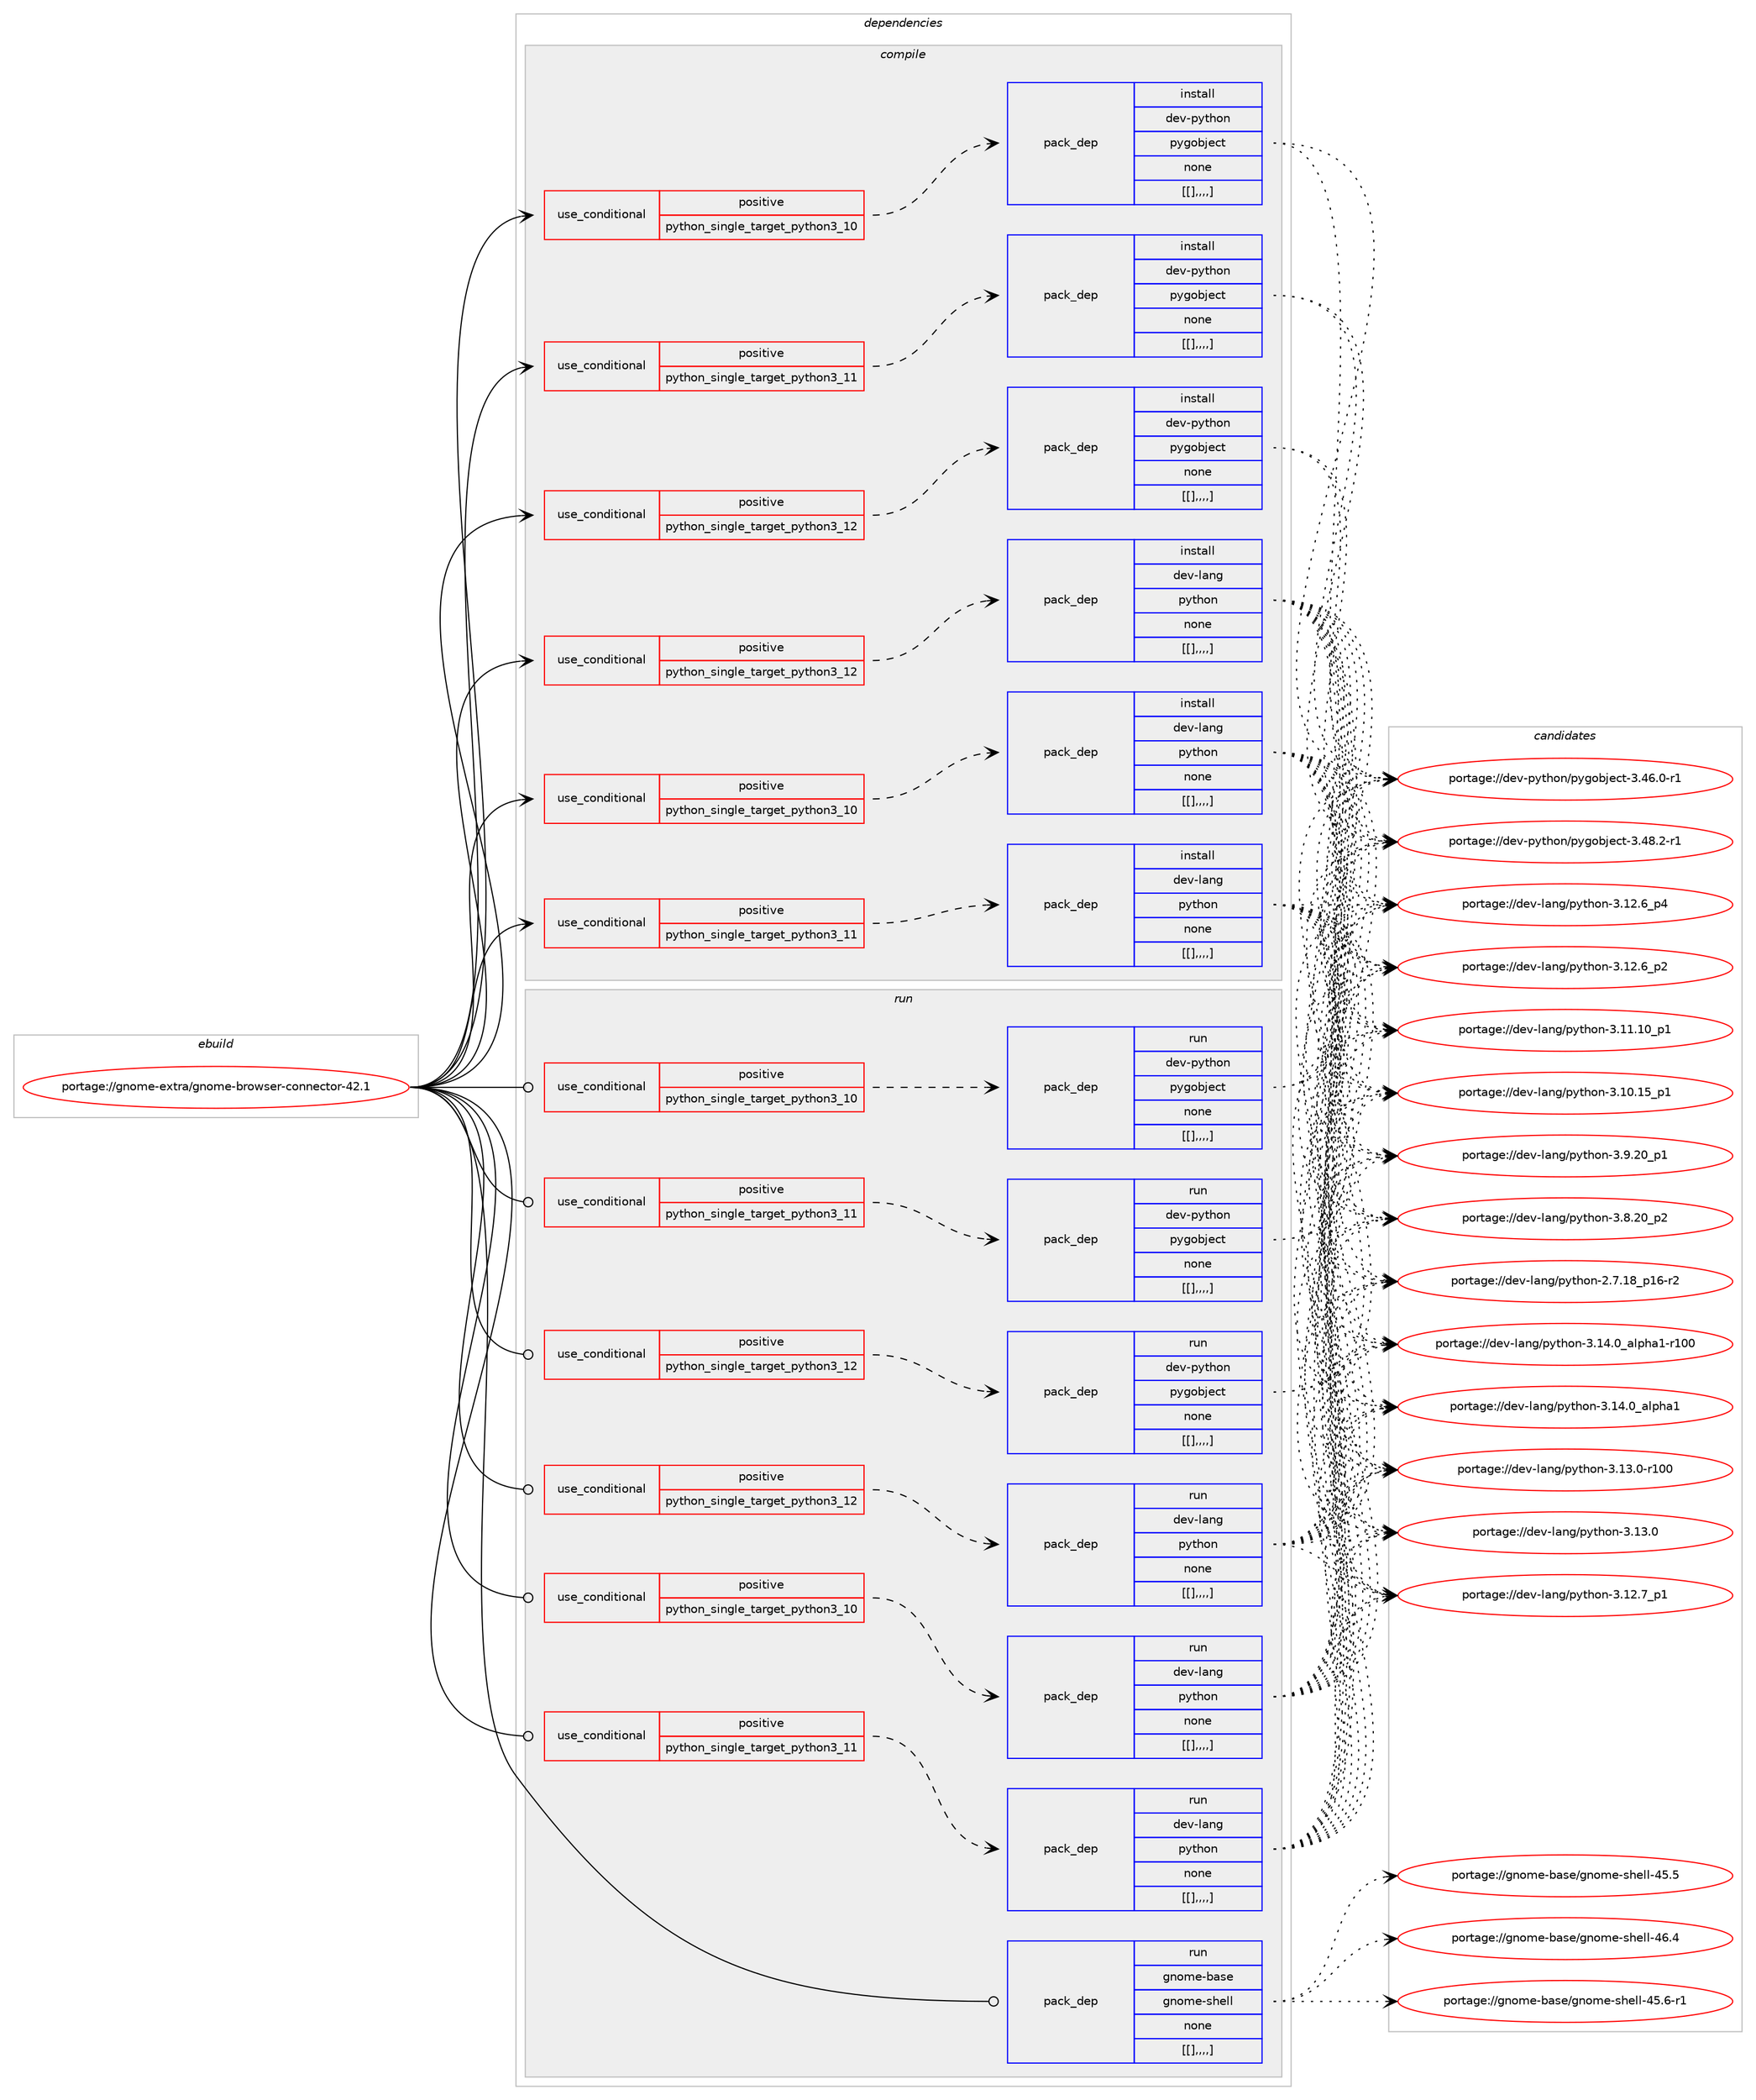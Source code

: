 digraph prolog {

# *************
# Graph options
# *************

newrank=true;
concentrate=true;
compound=true;
graph [rankdir=LR,fontname=Helvetica,fontsize=10,ranksep=1.5];#, ranksep=2.5, nodesep=0.2];
edge  [arrowhead=vee];
node  [fontname=Helvetica,fontsize=10];

# **********
# The ebuild
# **********

subgraph cluster_leftcol {
color=gray;
label=<<i>ebuild</i>>;
id [label="portage://gnome-extra/gnome-browser-connector-42.1", color=red, width=4, href="../gnome-extra/gnome-browser-connector-42.1.svg"];
}

# ****************
# The dependencies
# ****************

subgraph cluster_midcol {
color=gray;
label=<<i>dependencies</i>>;
subgraph cluster_compile {
fillcolor="#eeeeee";
style=filled;
label=<<i>compile</i>>;
subgraph cond70127 {
dependency250134 [label=<<TABLE BORDER="0" CELLBORDER="1" CELLSPACING="0" CELLPADDING="4"><TR><TD ROWSPAN="3" CELLPADDING="10">use_conditional</TD></TR><TR><TD>positive</TD></TR><TR><TD>python_single_target_python3_10</TD></TR></TABLE>>, shape=none, color=red];
subgraph pack178391 {
dependency250192 [label=<<TABLE BORDER="0" CELLBORDER="1" CELLSPACING="0" CELLPADDING="4" WIDTH="220"><TR><TD ROWSPAN="6" CELLPADDING="30">pack_dep</TD></TR><TR><TD WIDTH="110">install</TD></TR><TR><TD>dev-lang</TD></TR><TR><TD>python</TD></TR><TR><TD>none</TD></TR><TR><TD>[[],,,,]</TD></TR></TABLE>>, shape=none, color=blue];
}
dependency250134:e -> dependency250192:w [weight=20,style="dashed",arrowhead="vee"];
}
id:e -> dependency250134:w [weight=20,style="solid",arrowhead="vee"];
subgraph cond70143 {
dependency250212 [label=<<TABLE BORDER="0" CELLBORDER="1" CELLSPACING="0" CELLPADDING="4"><TR><TD ROWSPAN="3" CELLPADDING="10">use_conditional</TD></TR><TR><TD>positive</TD></TR><TR><TD>python_single_target_python3_10</TD></TR></TABLE>>, shape=none, color=red];
subgraph pack178454 {
dependency250217 [label=<<TABLE BORDER="0" CELLBORDER="1" CELLSPACING="0" CELLPADDING="4" WIDTH="220"><TR><TD ROWSPAN="6" CELLPADDING="30">pack_dep</TD></TR><TR><TD WIDTH="110">install</TD></TR><TR><TD>dev-python</TD></TR><TR><TD>pygobject</TD></TR><TR><TD>none</TD></TR><TR><TD>[[],,,,]</TD></TR></TABLE>>, shape=none, color=blue];
}
dependency250212:e -> dependency250217:w [weight=20,style="dashed",arrowhead="vee"];
}
id:e -> dependency250212:w [weight=20,style="solid",arrowhead="vee"];
subgraph cond70147 {
dependency250233 [label=<<TABLE BORDER="0" CELLBORDER="1" CELLSPACING="0" CELLPADDING="4"><TR><TD ROWSPAN="3" CELLPADDING="10">use_conditional</TD></TR><TR><TD>positive</TD></TR><TR><TD>python_single_target_python3_11</TD></TR></TABLE>>, shape=none, color=red];
subgraph pack178486 {
dependency250328 [label=<<TABLE BORDER="0" CELLBORDER="1" CELLSPACING="0" CELLPADDING="4" WIDTH="220"><TR><TD ROWSPAN="6" CELLPADDING="30">pack_dep</TD></TR><TR><TD WIDTH="110">install</TD></TR><TR><TD>dev-lang</TD></TR><TR><TD>python</TD></TR><TR><TD>none</TD></TR><TR><TD>[[],,,,]</TD></TR></TABLE>>, shape=none, color=blue];
}
dependency250233:e -> dependency250328:w [weight=20,style="dashed",arrowhead="vee"];
}
id:e -> dependency250233:w [weight=20,style="solid",arrowhead="vee"];
subgraph cond70164 {
dependency250353 [label=<<TABLE BORDER="0" CELLBORDER="1" CELLSPACING="0" CELLPADDING="4"><TR><TD ROWSPAN="3" CELLPADDING="10">use_conditional</TD></TR><TR><TD>positive</TD></TR><TR><TD>python_single_target_python3_11</TD></TR></TABLE>>, shape=none, color=red];
subgraph pack178579 {
dependency250416 [label=<<TABLE BORDER="0" CELLBORDER="1" CELLSPACING="0" CELLPADDING="4" WIDTH="220"><TR><TD ROWSPAN="6" CELLPADDING="30">pack_dep</TD></TR><TR><TD WIDTH="110">install</TD></TR><TR><TD>dev-python</TD></TR><TR><TD>pygobject</TD></TR><TR><TD>none</TD></TR><TR><TD>[[],,,,]</TD></TR></TABLE>>, shape=none, color=blue];
}
dependency250353:e -> dependency250416:w [weight=20,style="dashed",arrowhead="vee"];
}
id:e -> dependency250353:w [weight=20,style="solid",arrowhead="vee"];
subgraph cond70183 {
dependency250444 [label=<<TABLE BORDER="0" CELLBORDER="1" CELLSPACING="0" CELLPADDING="4"><TR><TD ROWSPAN="3" CELLPADDING="10">use_conditional</TD></TR><TR><TD>positive</TD></TR><TR><TD>python_single_target_python3_12</TD></TR></TABLE>>, shape=none, color=red];
subgraph pack178652 {
dependency250472 [label=<<TABLE BORDER="0" CELLBORDER="1" CELLSPACING="0" CELLPADDING="4" WIDTH="220"><TR><TD ROWSPAN="6" CELLPADDING="30">pack_dep</TD></TR><TR><TD WIDTH="110">install</TD></TR><TR><TD>dev-lang</TD></TR><TR><TD>python</TD></TR><TR><TD>none</TD></TR><TR><TD>[[],,,,]</TD></TR></TABLE>>, shape=none, color=blue];
}
dependency250444:e -> dependency250472:w [weight=20,style="dashed",arrowhead="vee"];
}
id:e -> dependency250444:w [weight=20,style="solid",arrowhead="vee"];
subgraph cond70206 {
dependency250534 [label=<<TABLE BORDER="0" CELLBORDER="1" CELLSPACING="0" CELLPADDING="4"><TR><TD ROWSPAN="3" CELLPADDING="10">use_conditional</TD></TR><TR><TD>positive</TD></TR><TR><TD>python_single_target_python3_12</TD></TR></TABLE>>, shape=none, color=red];
subgraph pack178719 {
dependency250558 [label=<<TABLE BORDER="0" CELLBORDER="1" CELLSPACING="0" CELLPADDING="4" WIDTH="220"><TR><TD ROWSPAN="6" CELLPADDING="30">pack_dep</TD></TR><TR><TD WIDTH="110">install</TD></TR><TR><TD>dev-python</TD></TR><TR><TD>pygobject</TD></TR><TR><TD>none</TD></TR><TR><TD>[[],,,,]</TD></TR></TABLE>>, shape=none, color=blue];
}
dependency250534:e -> dependency250558:w [weight=20,style="dashed",arrowhead="vee"];
}
id:e -> dependency250534:w [weight=20,style="solid",arrowhead="vee"];
}
subgraph cluster_compileandrun {
fillcolor="#eeeeee";
style=filled;
label=<<i>compile and run</i>>;
}
subgraph cluster_run {
fillcolor="#eeeeee";
style=filled;
label=<<i>run</i>>;
subgraph cond70212 {
dependency250562 [label=<<TABLE BORDER="0" CELLBORDER="1" CELLSPACING="0" CELLPADDING="4"><TR><TD ROWSPAN="3" CELLPADDING="10">use_conditional</TD></TR><TR><TD>positive</TD></TR><TR><TD>python_single_target_python3_10</TD></TR></TABLE>>, shape=none, color=red];
subgraph pack178767 {
dependency250604 [label=<<TABLE BORDER="0" CELLBORDER="1" CELLSPACING="0" CELLPADDING="4" WIDTH="220"><TR><TD ROWSPAN="6" CELLPADDING="30">pack_dep</TD></TR><TR><TD WIDTH="110">run</TD></TR><TR><TD>dev-lang</TD></TR><TR><TD>python</TD></TR><TR><TD>none</TD></TR><TR><TD>[[],,,,]</TD></TR></TABLE>>, shape=none, color=blue];
}
dependency250562:e -> dependency250604:w [weight=20,style="dashed",arrowhead="vee"];
}
id:e -> dependency250562:w [weight=20,style="solid",arrowhead="odot"];
subgraph cond70223 {
dependency250628 [label=<<TABLE BORDER="0" CELLBORDER="1" CELLSPACING="0" CELLPADDING="4"><TR><TD ROWSPAN="3" CELLPADDING="10">use_conditional</TD></TR><TR><TD>positive</TD></TR><TR><TD>python_single_target_python3_10</TD></TR></TABLE>>, shape=none, color=red];
subgraph pack178800 {
dependency250650 [label=<<TABLE BORDER="0" CELLBORDER="1" CELLSPACING="0" CELLPADDING="4" WIDTH="220"><TR><TD ROWSPAN="6" CELLPADDING="30">pack_dep</TD></TR><TR><TD WIDTH="110">run</TD></TR><TR><TD>dev-python</TD></TR><TR><TD>pygobject</TD></TR><TR><TD>none</TD></TR><TR><TD>[[],,,,]</TD></TR></TABLE>>, shape=none, color=blue];
}
dependency250628:e -> dependency250650:w [weight=20,style="dashed",arrowhead="vee"];
}
id:e -> dependency250628:w [weight=20,style="solid",arrowhead="odot"];
subgraph cond70241 {
dependency250673 [label=<<TABLE BORDER="0" CELLBORDER="1" CELLSPACING="0" CELLPADDING="4"><TR><TD ROWSPAN="3" CELLPADDING="10">use_conditional</TD></TR><TR><TD>positive</TD></TR><TR><TD>python_single_target_python3_11</TD></TR></TABLE>>, shape=none, color=red];
subgraph pack178886 {
dependency250757 [label=<<TABLE BORDER="0" CELLBORDER="1" CELLSPACING="0" CELLPADDING="4" WIDTH="220"><TR><TD ROWSPAN="6" CELLPADDING="30">pack_dep</TD></TR><TR><TD WIDTH="110">run</TD></TR><TR><TD>dev-lang</TD></TR><TR><TD>python</TD></TR><TR><TD>none</TD></TR><TR><TD>[[],,,,]</TD></TR></TABLE>>, shape=none, color=blue];
}
dependency250673:e -> dependency250757:w [weight=20,style="dashed",arrowhead="vee"];
}
id:e -> dependency250673:w [weight=20,style="solid",arrowhead="odot"];
subgraph cond70271 {
dependency250823 [label=<<TABLE BORDER="0" CELLBORDER="1" CELLSPACING="0" CELLPADDING="4"><TR><TD ROWSPAN="3" CELLPADDING="10">use_conditional</TD></TR><TR><TD>positive</TD></TR><TR><TD>python_single_target_python3_11</TD></TR></TABLE>>, shape=none, color=red];
subgraph pack178944 {
dependency250825 [label=<<TABLE BORDER="0" CELLBORDER="1" CELLSPACING="0" CELLPADDING="4" WIDTH="220"><TR><TD ROWSPAN="6" CELLPADDING="30">pack_dep</TD></TR><TR><TD WIDTH="110">run</TD></TR><TR><TD>dev-python</TD></TR><TR><TD>pygobject</TD></TR><TR><TD>none</TD></TR><TR><TD>[[],,,,]</TD></TR></TABLE>>, shape=none, color=blue];
}
dependency250823:e -> dependency250825:w [weight=20,style="dashed",arrowhead="vee"];
}
id:e -> dependency250823:w [weight=20,style="solid",arrowhead="odot"];
subgraph cond70278 {
dependency250849 [label=<<TABLE BORDER="0" CELLBORDER="1" CELLSPACING="0" CELLPADDING="4"><TR><TD ROWSPAN="3" CELLPADDING="10">use_conditional</TD></TR><TR><TD>positive</TD></TR><TR><TD>python_single_target_python3_12</TD></TR></TABLE>>, shape=none, color=red];
subgraph pack178967 {
dependency250877 [label=<<TABLE BORDER="0" CELLBORDER="1" CELLSPACING="0" CELLPADDING="4" WIDTH="220"><TR><TD ROWSPAN="6" CELLPADDING="30">pack_dep</TD></TR><TR><TD WIDTH="110">run</TD></TR><TR><TD>dev-lang</TD></TR><TR><TD>python</TD></TR><TR><TD>none</TD></TR><TR><TD>[[],,,,]</TD></TR></TABLE>>, shape=none, color=blue];
}
dependency250849:e -> dependency250877:w [weight=20,style="dashed",arrowhead="vee"];
}
id:e -> dependency250849:w [weight=20,style="solid",arrowhead="odot"];
subgraph cond70280 {
dependency250883 [label=<<TABLE BORDER="0" CELLBORDER="1" CELLSPACING="0" CELLPADDING="4"><TR><TD ROWSPAN="3" CELLPADDING="10">use_conditional</TD></TR><TR><TD>positive</TD></TR><TR><TD>python_single_target_python3_12</TD></TR></TABLE>>, shape=none, color=red];
subgraph pack178990 {
dependency250904 [label=<<TABLE BORDER="0" CELLBORDER="1" CELLSPACING="0" CELLPADDING="4" WIDTH="220"><TR><TD ROWSPAN="6" CELLPADDING="30">pack_dep</TD></TR><TR><TD WIDTH="110">run</TD></TR><TR><TD>dev-python</TD></TR><TR><TD>pygobject</TD></TR><TR><TD>none</TD></TR><TR><TD>[[],,,,]</TD></TR></TABLE>>, shape=none, color=blue];
}
dependency250883:e -> dependency250904:w [weight=20,style="dashed",arrowhead="vee"];
}
id:e -> dependency250883:w [weight=20,style="solid",arrowhead="odot"];
subgraph pack179006 {
dependency250930 [label=<<TABLE BORDER="0" CELLBORDER="1" CELLSPACING="0" CELLPADDING="4" WIDTH="220"><TR><TD ROWSPAN="6" CELLPADDING="30">pack_dep</TD></TR><TR><TD WIDTH="110">run</TD></TR><TR><TD>gnome-base</TD></TR><TR><TD>gnome-shell</TD></TR><TR><TD>none</TD></TR><TR><TD>[[],,,,]</TD></TR></TABLE>>, shape=none, color=blue];
}
id:e -> dependency250930:w [weight=20,style="solid",arrowhead="odot"];
}
}

# **************
# The candidates
# **************

subgraph cluster_choices {
rank=same;
color=gray;
label=<<i>candidates</i>>;

subgraph choice177716 {
color=black;
nodesep=1;
choice100101118451089711010347112121116104111110455146495246489597108112104974945114494848 [label="portage://dev-lang/python-3.14.0_alpha1-r100", color=red, width=4,href="../dev-lang/python-3.14.0_alpha1-r100.svg"];
choice1001011184510897110103471121211161041111104551464952464895971081121049749 [label="portage://dev-lang/python-3.14.0_alpha1", color=red, width=4,href="../dev-lang/python-3.14.0_alpha1.svg"];
choice1001011184510897110103471121211161041111104551464951464845114494848 [label="portage://dev-lang/python-3.13.0-r100", color=red, width=4,href="../dev-lang/python-3.13.0-r100.svg"];
choice10010111845108971101034711212111610411111045514649514648 [label="portage://dev-lang/python-3.13.0", color=red, width=4,href="../dev-lang/python-3.13.0.svg"];
choice100101118451089711010347112121116104111110455146495046559511249 [label="portage://dev-lang/python-3.12.7_p1", color=red, width=4,href="../dev-lang/python-3.12.7_p1.svg"];
choice100101118451089711010347112121116104111110455146495046549511252 [label="portage://dev-lang/python-3.12.6_p4", color=red, width=4,href="../dev-lang/python-3.12.6_p4.svg"];
choice100101118451089711010347112121116104111110455146495046549511250 [label="portage://dev-lang/python-3.12.6_p2", color=red, width=4,href="../dev-lang/python-3.12.6_p2.svg"];
choice10010111845108971101034711212111610411111045514649494649489511249 [label="portage://dev-lang/python-3.11.10_p1", color=red, width=4,href="../dev-lang/python-3.11.10_p1.svg"];
choice10010111845108971101034711212111610411111045514649484649539511249 [label="portage://dev-lang/python-3.10.15_p1", color=red, width=4,href="../dev-lang/python-3.10.15_p1.svg"];
choice100101118451089711010347112121116104111110455146574650489511249 [label="portage://dev-lang/python-3.9.20_p1", color=red, width=4,href="../dev-lang/python-3.9.20_p1.svg"];
choice100101118451089711010347112121116104111110455146564650489511250 [label="portage://dev-lang/python-3.8.20_p2", color=red, width=4,href="../dev-lang/python-3.8.20_p2.svg"];
choice100101118451089711010347112121116104111110455046554649569511249544511450 [label="portage://dev-lang/python-2.7.18_p16-r2", color=red, width=4,href="../dev-lang/python-2.7.18_p16-r2.svg"];
dependency250192:e -> choice100101118451089711010347112121116104111110455146495246489597108112104974945114494848:w [style=dotted,weight="100"];
dependency250192:e -> choice1001011184510897110103471121211161041111104551464952464895971081121049749:w [style=dotted,weight="100"];
dependency250192:e -> choice1001011184510897110103471121211161041111104551464951464845114494848:w [style=dotted,weight="100"];
dependency250192:e -> choice10010111845108971101034711212111610411111045514649514648:w [style=dotted,weight="100"];
dependency250192:e -> choice100101118451089711010347112121116104111110455146495046559511249:w [style=dotted,weight="100"];
dependency250192:e -> choice100101118451089711010347112121116104111110455146495046549511252:w [style=dotted,weight="100"];
dependency250192:e -> choice100101118451089711010347112121116104111110455146495046549511250:w [style=dotted,weight="100"];
dependency250192:e -> choice10010111845108971101034711212111610411111045514649494649489511249:w [style=dotted,weight="100"];
dependency250192:e -> choice10010111845108971101034711212111610411111045514649484649539511249:w [style=dotted,weight="100"];
dependency250192:e -> choice100101118451089711010347112121116104111110455146574650489511249:w [style=dotted,weight="100"];
dependency250192:e -> choice100101118451089711010347112121116104111110455146564650489511250:w [style=dotted,weight="100"];
dependency250192:e -> choice100101118451089711010347112121116104111110455046554649569511249544511450:w [style=dotted,weight="100"];
}
subgraph choice177745 {
color=black;
nodesep=1;
choice10010111845112121116104111110471121211031119810610199116455146525646504511449 [label="portage://dev-python/pygobject-3.48.2-r1", color=red, width=4,href="../dev-python/pygobject-3.48.2-r1.svg"];
choice10010111845112121116104111110471121211031119810610199116455146525446484511449 [label="portage://dev-python/pygobject-3.46.0-r1", color=red, width=4,href="../dev-python/pygobject-3.46.0-r1.svg"];
dependency250217:e -> choice10010111845112121116104111110471121211031119810610199116455146525646504511449:w [style=dotted,weight="100"];
dependency250217:e -> choice10010111845112121116104111110471121211031119810610199116455146525446484511449:w [style=dotted,weight="100"];
}
subgraph choice177753 {
color=black;
nodesep=1;
choice100101118451089711010347112121116104111110455146495246489597108112104974945114494848 [label="portage://dev-lang/python-3.14.0_alpha1-r100", color=red, width=4,href="../dev-lang/python-3.14.0_alpha1-r100.svg"];
choice1001011184510897110103471121211161041111104551464952464895971081121049749 [label="portage://dev-lang/python-3.14.0_alpha1", color=red, width=4,href="../dev-lang/python-3.14.0_alpha1.svg"];
choice1001011184510897110103471121211161041111104551464951464845114494848 [label="portage://dev-lang/python-3.13.0-r100", color=red, width=4,href="../dev-lang/python-3.13.0-r100.svg"];
choice10010111845108971101034711212111610411111045514649514648 [label="portage://dev-lang/python-3.13.0", color=red, width=4,href="../dev-lang/python-3.13.0.svg"];
choice100101118451089711010347112121116104111110455146495046559511249 [label="portage://dev-lang/python-3.12.7_p1", color=red, width=4,href="../dev-lang/python-3.12.7_p1.svg"];
choice100101118451089711010347112121116104111110455146495046549511252 [label="portage://dev-lang/python-3.12.6_p4", color=red, width=4,href="../dev-lang/python-3.12.6_p4.svg"];
choice100101118451089711010347112121116104111110455146495046549511250 [label="portage://dev-lang/python-3.12.6_p2", color=red, width=4,href="../dev-lang/python-3.12.6_p2.svg"];
choice10010111845108971101034711212111610411111045514649494649489511249 [label="portage://dev-lang/python-3.11.10_p1", color=red, width=4,href="../dev-lang/python-3.11.10_p1.svg"];
choice10010111845108971101034711212111610411111045514649484649539511249 [label="portage://dev-lang/python-3.10.15_p1", color=red, width=4,href="../dev-lang/python-3.10.15_p1.svg"];
choice100101118451089711010347112121116104111110455146574650489511249 [label="portage://dev-lang/python-3.9.20_p1", color=red, width=4,href="../dev-lang/python-3.9.20_p1.svg"];
choice100101118451089711010347112121116104111110455146564650489511250 [label="portage://dev-lang/python-3.8.20_p2", color=red, width=4,href="../dev-lang/python-3.8.20_p2.svg"];
choice100101118451089711010347112121116104111110455046554649569511249544511450 [label="portage://dev-lang/python-2.7.18_p16-r2", color=red, width=4,href="../dev-lang/python-2.7.18_p16-r2.svg"];
dependency250328:e -> choice100101118451089711010347112121116104111110455146495246489597108112104974945114494848:w [style=dotted,weight="100"];
dependency250328:e -> choice1001011184510897110103471121211161041111104551464952464895971081121049749:w [style=dotted,weight="100"];
dependency250328:e -> choice1001011184510897110103471121211161041111104551464951464845114494848:w [style=dotted,weight="100"];
dependency250328:e -> choice10010111845108971101034711212111610411111045514649514648:w [style=dotted,weight="100"];
dependency250328:e -> choice100101118451089711010347112121116104111110455146495046559511249:w [style=dotted,weight="100"];
dependency250328:e -> choice100101118451089711010347112121116104111110455146495046549511252:w [style=dotted,weight="100"];
dependency250328:e -> choice100101118451089711010347112121116104111110455146495046549511250:w [style=dotted,weight="100"];
dependency250328:e -> choice10010111845108971101034711212111610411111045514649494649489511249:w [style=dotted,weight="100"];
dependency250328:e -> choice10010111845108971101034711212111610411111045514649484649539511249:w [style=dotted,weight="100"];
dependency250328:e -> choice100101118451089711010347112121116104111110455146574650489511249:w [style=dotted,weight="100"];
dependency250328:e -> choice100101118451089711010347112121116104111110455146564650489511250:w [style=dotted,weight="100"];
dependency250328:e -> choice100101118451089711010347112121116104111110455046554649569511249544511450:w [style=dotted,weight="100"];
}
subgraph choice177760 {
color=black;
nodesep=1;
choice10010111845112121116104111110471121211031119810610199116455146525646504511449 [label="portage://dev-python/pygobject-3.48.2-r1", color=red, width=4,href="../dev-python/pygobject-3.48.2-r1.svg"];
choice10010111845112121116104111110471121211031119810610199116455146525446484511449 [label="portage://dev-python/pygobject-3.46.0-r1", color=red, width=4,href="../dev-python/pygobject-3.46.0-r1.svg"];
dependency250416:e -> choice10010111845112121116104111110471121211031119810610199116455146525646504511449:w [style=dotted,weight="100"];
dependency250416:e -> choice10010111845112121116104111110471121211031119810610199116455146525446484511449:w [style=dotted,weight="100"];
}
subgraph choice177767 {
color=black;
nodesep=1;
choice100101118451089711010347112121116104111110455146495246489597108112104974945114494848 [label="portage://dev-lang/python-3.14.0_alpha1-r100", color=red, width=4,href="../dev-lang/python-3.14.0_alpha1-r100.svg"];
choice1001011184510897110103471121211161041111104551464952464895971081121049749 [label="portage://dev-lang/python-3.14.0_alpha1", color=red, width=4,href="../dev-lang/python-3.14.0_alpha1.svg"];
choice1001011184510897110103471121211161041111104551464951464845114494848 [label="portage://dev-lang/python-3.13.0-r100", color=red, width=4,href="../dev-lang/python-3.13.0-r100.svg"];
choice10010111845108971101034711212111610411111045514649514648 [label="portage://dev-lang/python-3.13.0", color=red, width=4,href="../dev-lang/python-3.13.0.svg"];
choice100101118451089711010347112121116104111110455146495046559511249 [label="portage://dev-lang/python-3.12.7_p1", color=red, width=4,href="../dev-lang/python-3.12.7_p1.svg"];
choice100101118451089711010347112121116104111110455146495046549511252 [label="portage://dev-lang/python-3.12.6_p4", color=red, width=4,href="../dev-lang/python-3.12.6_p4.svg"];
choice100101118451089711010347112121116104111110455146495046549511250 [label="portage://dev-lang/python-3.12.6_p2", color=red, width=4,href="../dev-lang/python-3.12.6_p2.svg"];
choice10010111845108971101034711212111610411111045514649494649489511249 [label="portage://dev-lang/python-3.11.10_p1", color=red, width=4,href="../dev-lang/python-3.11.10_p1.svg"];
choice10010111845108971101034711212111610411111045514649484649539511249 [label="portage://dev-lang/python-3.10.15_p1", color=red, width=4,href="../dev-lang/python-3.10.15_p1.svg"];
choice100101118451089711010347112121116104111110455146574650489511249 [label="portage://dev-lang/python-3.9.20_p1", color=red, width=4,href="../dev-lang/python-3.9.20_p1.svg"];
choice100101118451089711010347112121116104111110455146564650489511250 [label="portage://dev-lang/python-3.8.20_p2", color=red, width=4,href="../dev-lang/python-3.8.20_p2.svg"];
choice100101118451089711010347112121116104111110455046554649569511249544511450 [label="portage://dev-lang/python-2.7.18_p16-r2", color=red, width=4,href="../dev-lang/python-2.7.18_p16-r2.svg"];
dependency250472:e -> choice100101118451089711010347112121116104111110455146495246489597108112104974945114494848:w [style=dotted,weight="100"];
dependency250472:e -> choice1001011184510897110103471121211161041111104551464952464895971081121049749:w [style=dotted,weight="100"];
dependency250472:e -> choice1001011184510897110103471121211161041111104551464951464845114494848:w [style=dotted,weight="100"];
dependency250472:e -> choice10010111845108971101034711212111610411111045514649514648:w [style=dotted,weight="100"];
dependency250472:e -> choice100101118451089711010347112121116104111110455146495046559511249:w [style=dotted,weight="100"];
dependency250472:e -> choice100101118451089711010347112121116104111110455146495046549511252:w [style=dotted,weight="100"];
dependency250472:e -> choice100101118451089711010347112121116104111110455146495046549511250:w [style=dotted,weight="100"];
dependency250472:e -> choice10010111845108971101034711212111610411111045514649494649489511249:w [style=dotted,weight="100"];
dependency250472:e -> choice10010111845108971101034711212111610411111045514649484649539511249:w [style=dotted,weight="100"];
dependency250472:e -> choice100101118451089711010347112121116104111110455146574650489511249:w [style=dotted,weight="100"];
dependency250472:e -> choice100101118451089711010347112121116104111110455146564650489511250:w [style=dotted,weight="100"];
dependency250472:e -> choice100101118451089711010347112121116104111110455046554649569511249544511450:w [style=dotted,weight="100"];
}
subgraph choice177796 {
color=black;
nodesep=1;
choice10010111845112121116104111110471121211031119810610199116455146525646504511449 [label="portage://dev-python/pygobject-3.48.2-r1", color=red, width=4,href="../dev-python/pygobject-3.48.2-r1.svg"];
choice10010111845112121116104111110471121211031119810610199116455146525446484511449 [label="portage://dev-python/pygobject-3.46.0-r1", color=red, width=4,href="../dev-python/pygobject-3.46.0-r1.svg"];
dependency250558:e -> choice10010111845112121116104111110471121211031119810610199116455146525646504511449:w [style=dotted,weight="100"];
dependency250558:e -> choice10010111845112121116104111110471121211031119810610199116455146525446484511449:w [style=dotted,weight="100"];
}
subgraph choice177800 {
color=black;
nodesep=1;
choice100101118451089711010347112121116104111110455146495246489597108112104974945114494848 [label="portage://dev-lang/python-3.14.0_alpha1-r100", color=red, width=4,href="../dev-lang/python-3.14.0_alpha1-r100.svg"];
choice1001011184510897110103471121211161041111104551464952464895971081121049749 [label="portage://dev-lang/python-3.14.0_alpha1", color=red, width=4,href="../dev-lang/python-3.14.0_alpha1.svg"];
choice1001011184510897110103471121211161041111104551464951464845114494848 [label="portage://dev-lang/python-3.13.0-r100", color=red, width=4,href="../dev-lang/python-3.13.0-r100.svg"];
choice10010111845108971101034711212111610411111045514649514648 [label="portage://dev-lang/python-3.13.0", color=red, width=4,href="../dev-lang/python-3.13.0.svg"];
choice100101118451089711010347112121116104111110455146495046559511249 [label="portage://dev-lang/python-3.12.7_p1", color=red, width=4,href="../dev-lang/python-3.12.7_p1.svg"];
choice100101118451089711010347112121116104111110455146495046549511252 [label="portage://dev-lang/python-3.12.6_p4", color=red, width=4,href="../dev-lang/python-3.12.6_p4.svg"];
choice100101118451089711010347112121116104111110455146495046549511250 [label="portage://dev-lang/python-3.12.6_p2", color=red, width=4,href="../dev-lang/python-3.12.6_p2.svg"];
choice10010111845108971101034711212111610411111045514649494649489511249 [label="portage://dev-lang/python-3.11.10_p1", color=red, width=4,href="../dev-lang/python-3.11.10_p1.svg"];
choice10010111845108971101034711212111610411111045514649484649539511249 [label="portage://dev-lang/python-3.10.15_p1", color=red, width=4,href="../dev-lang/python-3.10.15_p1.svg"];
choice100101118451089711010347112121116104111110455146574650489511249 [label="portage://dev-lang/python-3.9.20_p1", color=red, width=4,href="../dev-lang/python-3.9.20_p1.svg"];
choice100101118451089711010347112121116104111110455146564650489511250 [label="portage://dev-lang/python-3.8.20_p2", color=red, width=4,href="../dev-lang/python-3.8.20_p2.svg"];
choice100101118451089711010347112121116104111110455046554649569511249544511450 [label="portage://dev-lang/python-2.7.18_p16-r2", color=red, width=4,href="../dev-lang/python-2.7.18_p16-r2.svg"];
dependency250604:e -> choice100101118451089711010347112121116104111110455146495246489597108112104974945114494848:w [style=dotted,weight="100"];
dependency250604:e -> choice1001011184510897110103471121211161041111104551464952464895971081121049749:w [style=dotted,weight="100"];
dependency250604:e -> choice1001011184510897110103471121211161041111104551464951464845114494848:w [style=dotted,weight="100"];
dependency250604:e -> choice10010111845108971101034711212111610411111045514649514648:w [style=dotted,weight="100"];
dependency250604:e -> choice100101118451089711010347112121116104111110455146495046559511249:w [style=dotted,weight="100"];
dependency250604:e -> choice100101118451089711010347112121116104111110455146495046549511252:w [style=dotted,weight="100"];
dependency250604:e -> choice100101118451089711010347112121116104111110455146495046549511250:w [style=dotted,weight="100"];
dependency250604:e -> choice10010111845108971101034711212111610411111045514649494649489511249:w [style=dotted,weight="100"];
dependency250604:e -> choice10010111845108971101034711212111610411111045514649484649539511249:w [style=dotted,weight="100"];
dependency250604:e -> choice100101118451089711010347112121116104111110455146574650489511249:w [style=dotted,weight="100"];
dependency250604:e -> choice100101118451089711010347112121116104111110455146564650489511250:w [style=dotted,weight="100"];
dependency250604:e -> choice100101118451089711010347112121116104111110455046554649569511249544511450:w [style=dotted,weight="100"];
}
subgraph choice177812 {
color=black;
nodesep=1;
choice10010111845112121116104111110471121211031119810610199116455146525646504511449 [label="portage://dev-python/pygobject-3.48.2-r1", color=red, width=4,href="../dev-python/pygobject-3.48.2-r1.svg"];
choice10010111845112121116104111110471121211031119810610199116455146525446484511449 [label="portage://dev-python/pygobject-3.46.0-r1", color=red, width=4,href="../dev-python/pygobject-3.46.0-r1.svg"];
dependency250650:e -> choice10010111845112121116104111110471121211031119810610199116455146525646504511449:w [style=dotted,weight="100"];
dependency250650:e -> choice10010111845112121116104111110471121211031119810610199116455146525446484511449:w [style=dotted,weight="100"];
}
subgraph choice177840 {
color=black;
nodesep=1;
choice100101118451089711010347112121116104111110455146495246489597108112104974945114494848 [label="portage://dev-lang/python-3.14.0_alpha1-r100", color=red, width=4,href="../dev-lang/python-3.14.0_alpha1-r100.svg"];
choice1001011184510897110103471121211161041111104551464952464895971081121049749 [label="portage://dev-lang/python-3.14.0_alpha1", color=red, width=4,href="../dev-lang/python-3.14.0_alpha1.svg"];
choice1001011184510897110103471121211161041111104551464951464845114494848 [label="portage://dev-lang/python-3.13.0-r100", color=red, width=4,href="../dev-lang/python-3.13.0-r100.svg"];
choice10010111845108971101034711212111610411111045514649514648 [label="portage://dev-lang/python-3.13.0", color=red, width=4,href="../dev-lang/python-3.13.0.svg"];
choice100101118451089711010347112121116104111110455146495046559511249 [label="portage://dev-lang/python-3.12.7_p1", color=red, width=4,href="../dev-lang/python-3.12.7_p1.svg"];
choice100101118451089711010347112121116104111110455146495046549511252 [label="portage://dev-lang/python-3.12.6_p4", color=red, width=4,href="../dev-lang/python-3.12.6_p4.svg"];
choice100101118451089711010347112121116104111110455146495046549511250 [label="portage://dev-lang/python-3.12.6_p2", color=red, width=4,href="../dev-lang/python-3.12.6_p2.svg"];
choice10010111845108971101034711212111610411111045514649494649489511249 [label="portage://dev-lang/python-3.11.10_p1", color=red, width=4,href="../dev-lang/python-3.11.10_p1.svg"];
choice10010111845108971101034711212111610411111045514649484649539511249 [label="portage://dev-lang/python-3.10.15_p1", color=red, width=4,href="../dev-lang/python-3.10.15_p1.svg"];
choice100101118451089711010347112121116104111110455146574650489511249 [label="portage://dev-lang/python-3.9.20_p1", color=red, width=4,href="../dev-lang/python-3.9.20_p1.svg"];
choice100101118451089711010347112121116104111110455146564650489511250 [label="portage://dev-lang/python-3.8.20_p2", color=red, width=4,href="../dev-lang/python-3.8.20_p2.svg"];
choice100101118451089711010347112121116104111110455046554649569511249544511450 [label="portage://dev-lang/python-2.7.18_p16-r2", color=red, width=4,href="../dev-lang/python-2.7.18_p16-r2.svg"];
dependency250757:e -> choice100101118451089711010347112121116104111110455146495246489597108112104974945114494848:w [style=dotted,weight="100"];
dependency250757:e -> choice1001011184510897110103471121211161041111104551464952464895971081121049749:w [style=dotted,weight="100"];
dependency250757:e -> choice1001011184510897110103471121211161041111104551464951464845114494848:w [style=dotted,weight="100"];
dependency250757:e -> choice10010111845108971101034711212111610411111045514649514648:w [style=dotted,weight="100"];
dependency250757:e -> choice100101118451089711010347112121116104111110455146495046559511249:w [style=dotted,weight="100"];
dependency250757:e -> choice100101118451089711010347112121116104111110455146495046549511252:w [style=dotted,weight="100"];
dependency250757:e -> choice100101118451089711010347112121116104111110455146495046549511250:w [style=dotted,weight="100"];
dependency250757:e -> choice10010111845108971101034711212111610411111045514649494649489511249:w [style=dotted,weight="100"];
dependency250757:e -> choice10010111845108971101034711212111610411111045514649484649539511249:w [style=dotted,weight="100"];
dependency250757:e -> choice100101118451089711010347112121116104111110455146574650489511249:w [style=dotted,weight="100"];
dependency250757:e -> choice100101118451089711010347112121116104111110455146564650489511250:w [style=dotted,weight="100"];
dependency250757:e -> choice100101118451089711010347112121116104111110455046554649569511249544511450:w [style=dotted,weight="100"];
}
subgraph choice177874 {
color=black;
nodesep=1;
choice10010111845112121116104111110471121211031119810610199116455146525646504511449 [label="portage://dev-python/pygobject-3.48.2-r1", color=red, width=4,href="../dev-python/pygobject-3.48.2-r1.svg"];
choice10010111845112121116104111110471121211031119810610199116455146525446484511449 [label="portage://dev-python/pygobject-3.46.0-r1", color=red, width=4,href="../dev-python/pygobject-3.46.0-r1.svg"];
dependency250825:e -> choice10010111845112121116104111110471121211031119810610199116455146525646504511449:w [style=dotted,weight="100"];
dependency250825:e -> choice10010111845112121116104111110471121211031119810610199116455146525446484511449:w [style=dotted,weight="100"];
}
subgraph choice177878 {
color=black;
nodesep=1;
choice100101118451089711010347112121116104111110455146495246489597108112104974945114494848 [label="portage://dev-lang/python-3.14.0_alpha1-r100", color=red, width=4,href="../dev-lang/python-3.14.0_alpha1-r100.svg"];
choice1001011184510897110103471121211161041111104551464952464895971081121049749 [label="portage://dev-lang/python-3.14.0_alpha1", color=red, width=4,href="../dev-lang/python-3.14.0_alpha1.svg"];
choice1001011184510897110103471121211161041111104551464951464845114494848 [label="portage://dev-lang/python-3.13.0-r100", color=red, width=4,href="../dev-lang/python-3.13.0-r100.svg"];
choice10010111845108971101034711212111610411111045514649514648 [label="portage://dev-lang/python-3.13.0", color=red, width=4,href="../dev-lang/python-3.13.0.svg"];
choice100101118451089711010347112121116104111110455146495046559511249 [label="portage://dev-lang/python-3.12.7_p1", color=red, width=4,href="../dev-lang/python-3.12.7_p1.svg"];
choice100101118451089711010347112121116104111110455146495046549511252 [label="portage://dev-lang/python-3.12.6_p4", color=red, width=4,href="../dev-lang/python-3.12.6_p4.svg"];
choice100101118451089711010347112121116104111110455146495046549511250 [label="portage://dev-lang/python-3.12.6_p2", color=red, width=4,href="../dev-lang/python-3.12.6_p2.svg"];
choice10010111845108971101034711212111610411111045514649494649489511249 [label="portage://dev-lang/python-3.11.10_p1", color=red, width=4,href="../dev-lang/python-3.11.10_p1.svg"];
choice10010111845108971101034711212111610411111045514649484649539511249 [label="portage://dev-lang/python-3.10.15_p1", color=red, width=4,href="../dev-lang/python-3.10.15_p1.svg"];
choice100101118451089711010347112121116104111110455146574650489511249 [label="portage://dev-lang/python-3.9.20_p1", color=red, width=4,href="../dev-lang/python-3.9.20_p1.svg"];
choice100101118451089711010347112121116104111110455146564650489511250 [label="portage://dev-lang/python-3.8.20_p2", color=red, width=4,href="../dev-lang/python-3.8.20_p2.svg"];
choice100101118451089711010347112121116104111110455046554649569511249544511450 [label="portage://dev-lang/python-2.7.18_p16-r2", color=red, width=4,href="../dev-lang/python-2.7.18_p16-r2.svg"];
dependency250877:e -> choice100101118451089711010347112121116104111110455146495246489597108112104974945114494848:w [style=dotted,weight="100"];
dependency250877:e -> choice1001011184510897110103471121211161041111104551464952464895971081121049749:w [style=dotted,weight="100"];
dependency250877:e -> choice1001011184510897110103471121211161041111104551464951464845114494848:w [style=dotted,weight="100"];
dependency250877:e -> choice10010111845108971101034711212111610411111045514649514648:w [style=dotted,weight="100"];
dependency250877:e -> choice100101118451089711010347112121116104111110455146495046559511249:w [style=dotted,weight="100"];
dependency250877:e -> choice100101118451089711010347112121116104111110455146495046549511252:w [style=dotted,weight="100"];
dependency250877:e -> choice100101118451089711010347112121116104111110455146495046549511250:w [style=dotted,weight="100"];
dependency250877:e -> choice10010111845108971101034711212111610411111045514649494649489511249:w [style=dotted,weight="100"];
dependency250877:e -> choice10010111845108971101034711212111610411111045514649484649539511249:w [style=dotted,weight="100"];
dependency250877:e -> choice100101118451089711010347112121116104111110455146574650489511249:w [style=dotted,weight="100"];
dependency250877:e -> choice100101118451089711010347112121116104111110455146564650489511250:w [style=dotted,weight="100"];
dependency250877:e -> choice100101118451089711010347112121116104111110455046554649569511249544511450:w [style=dotted,weight="100"];
}
subgraph choice177889 {
color=black;
nodesep=1;
choice10010111845112121116104111110471121211031119810610199116455146525646504511449 [label="portage://dev-python/pygobject-3.48.2-r1", color=red, width=4,href="../dev-python/pygobject-3.48.2-r1.svg"];
choice10010111845112121116104111110471121211031119810610199116455146525446484511449 [label="portage://dev-python/pygobject-3.46.0-r1", color=red, width=4,href="../dev-python/pygobject-3.46.0-r1.svg"];
dependency250904:e -> choice10010111845112121116104111110471121211031119810610199116455146525646504511449:w [style=dotted,weight="100"];
dependency250904:e -> choice10010111845112121116104111110471121211031119810610199116455146525446484511449:w [style=dotted,weight="100"];
}
subgraph choice177905 {
color=black;
nodesep=1;
choice10311011110910145989711510147103110111109101451151041011081084552544652 [label="portage://gnome-base/gnome-shell-46.4", color=red, width=4,href="../gnome-base/gnome-shell-46.4.svg"];
choice103110111109101459897115101471031101111091014511510410110810845525346544511449 [label="portage://gnome-base/gnome-shell-45.6-r1", color=red, width=4,href="../gnome-base/gnome-shell-45.6-r1.svg"];
choice10311011110910145989711510147103110111109101451151041011081084552534653 [label="portage://gnome-base/gnome-shell-45.5", color=red, width=4,href="../gnome-base/gnome-shell-45.5.svg"];
dependency250930:e -> choice10311011110910145989711510147103110111109101451151041011081084552544652:w [style=dotted,weight="100"];
dependency250930:e -> choice103110111109101459897115101471031101111091014511510410110810845525346544511449:w [style=dotted,weight="100"];
dependency250930:e -> choice10311011110910145989711510147103110111109101451151041011081084552534653:w [style=dotted,weight="100"];
}
}

}
